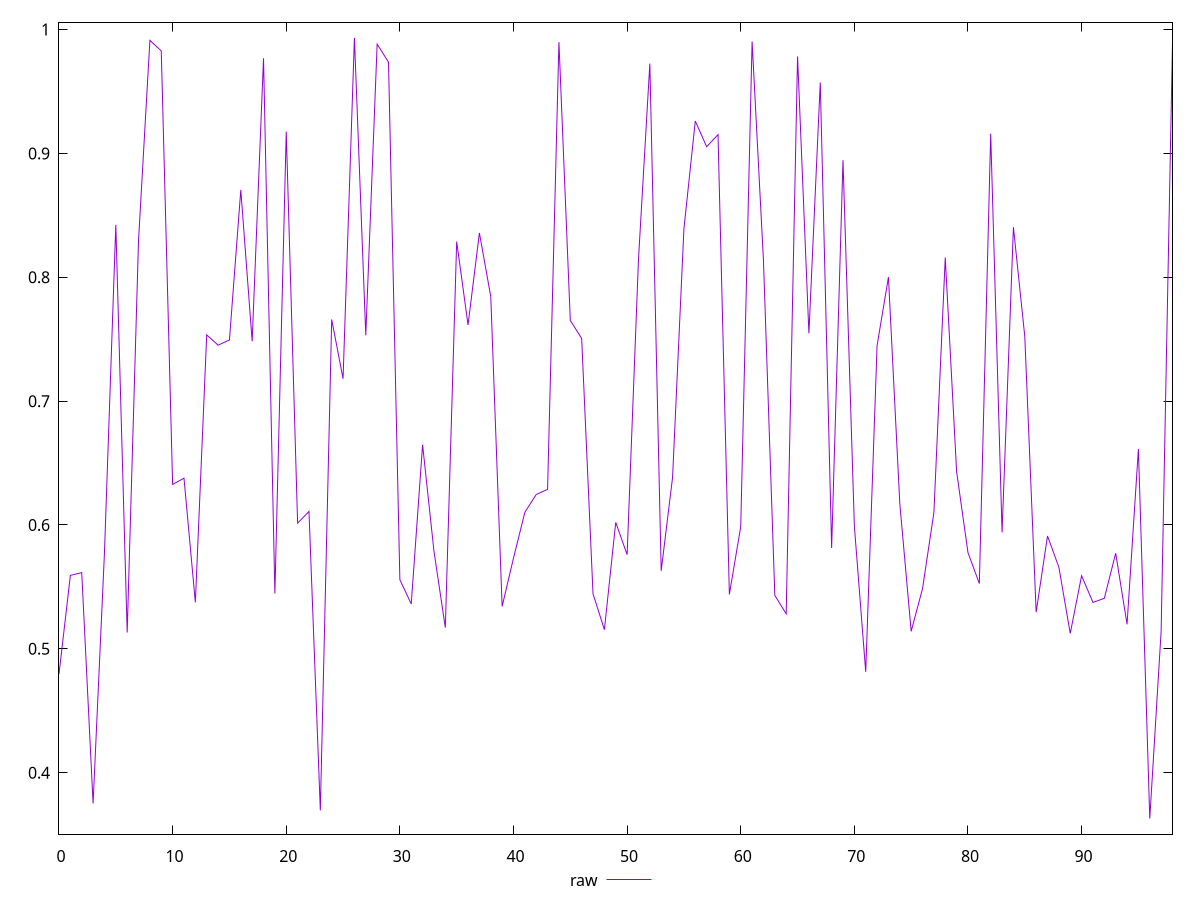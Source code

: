 reset

$raw <<EOF
0 0.4796676347913351
1 0.5592911898118739
2 0.5615267979124688
3 0.37512884822226555
4 0.5773436937398799
5 0.8423207671035798
6 0.5131525296488674
7 0.8298973391450011
8 0.9913274286749778
9 0.9827753097985712
10 0.6327528926460888
11 0.6378138545830212
12 0.537492213630255
13 0.7534912225637478
14 0.7451886350863657
15 0.7493663242563264
16 0.870542194401813
17 0.7483833090732834
18 0.9768432782753075
19 0.5445857282532124
20 0.9176807971938584
21 0.6014738288866588
22 0.6109620389897539
23 0.3695642355686089
24 0.765943999330544
25 0.7181217982053998
26 0.9933031652303399
27 0.7531744677930234
28 0.9882592967129992
29 0.9737196899838088
30 0.5558567851741703
31 0.5362286053755433
32 0.6647575472196184
33 0.5789029106002629
34 0.5171516342084771
35 0.8288103735816809
36 0.7615544880385953
37 0.8358129759711725
38 0.7843871104873394
39 0.5342312449177471
40 0.5732383996793526
41 0.6102272140214595
42 0.6245983292860154
43 0.6287959371308829
44 0.9898902012484104
45 0.7651667864482979
46 0.7506083388951513
47 0.5443523178346288
48 0.515458468584053
49 0.602114573528162
50 0.5759921980407752
51 0.814307528450114
52 0.9725343496407715
53 0.5630196810610777
54 0.6383085490130201
55 0.8391240014247597
56 0.926169548160128
57 0.9054281689679438
58 0.9152204859978365
59 0.5439647556828475
60 0.5986773250533985
61 0.9903864102117188
62 0.8136234774177408
63 0.5431428533388927
64 0.5282564421675583
65 0.9783696413002987
66 0.7547436030547192
67 0.9572855647624935
68 0.5814314036407309
69 0.8946077220909643
70 0.5991616279960565
71 0.4814073056073954
72 0.7448776268407691
73 0.8001259716322796
74 0.6173522953588937
75 0.5141194606352258
76 0.5485820197297594
77 0.6099793099869022
78 0.8159320429929631
79 0.6430701664504044
80 0.5776381308518166
81 0.5526945062518289
82 0.9158971854505134
83 0.5940071229024397
84 0.8404279451463619
85 0.752155467703124
86 0.5296315846675383
87 0.5910957195077938
88 0.565897752796991
89 0.5124169616490045
90 0.559023355075432
91 0.5374542666845286
92 0.5407918744415767
93 0.5771902525458482
94 0.5197757989323984
95 0.6613640078623868
96 0.36296882959263777
97 0.5142067367152449
98 0.9900242424863727
EOF

set key outside below
set xrange [0:98]
set yrange [0.3503621428798837:1.005909851943094]
set trange [0.3503621428798837:1.005909851943094]
set terminal svg size 640, 500 enhanced background rgb 'white'
set output "reports/report_00027_2021-02-24T12-40-31.850Z/meta/pScore/samples/card/raw/values.svg"

plot $raw title "raw" with line

reset
